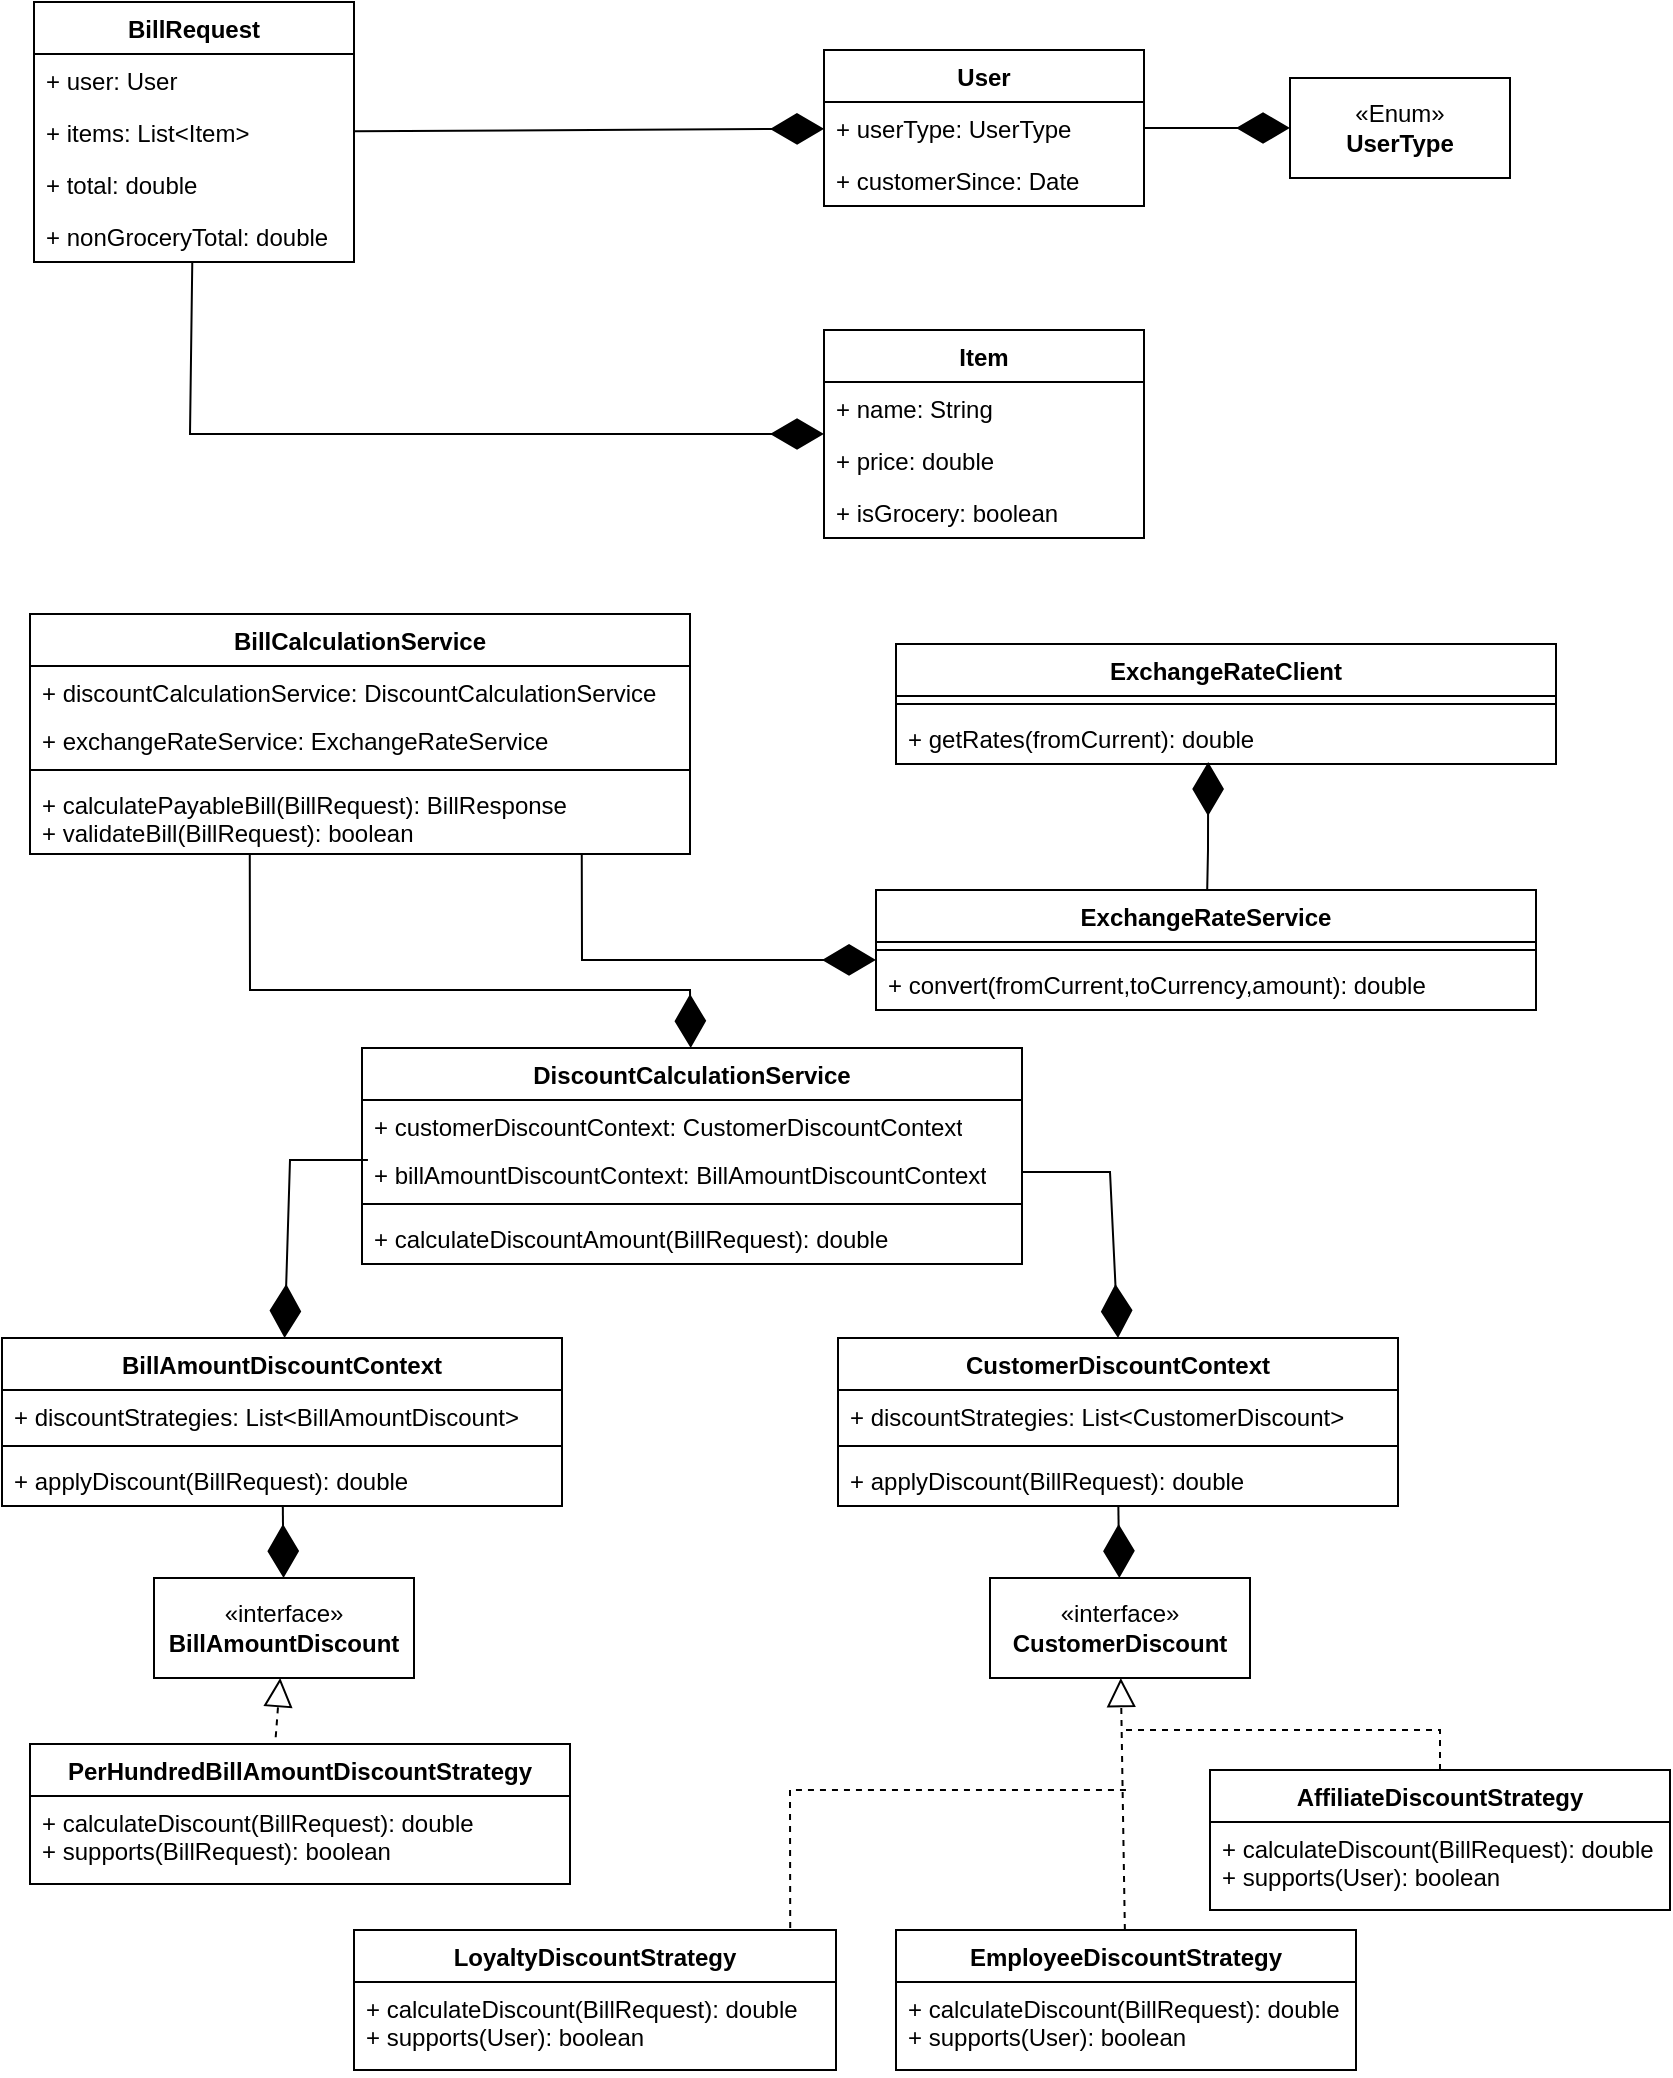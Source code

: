 <mxfile version="26.2.10">
  <diagram id="v6o0DWE4hbOOhTnBZozn" name="Page-3">
    <mxGraphModel dx="1113" dy="473" grid="1" gridSize="10" guides="1" tooltips="1" connect="1" arrows="1" fold="1" page="1" pageScale="1" pageWidth="850" pageHeight="1100" math="0" shadow="0">
      <root>
        <mxCell id="0" />
        <mxCell id="1" parent="0" />
        <mxCell id="tS09RRix7TfyH3BZMnXy-1" value="«interface»&lt;br&gt;&lt;b&gt;CustomerDiscount&lt;/b&gt;" style="html=1;whiteSpace=wrap;" parent="1" vertex="1">
          <mxGeometry x="510" y="844" width="130" height="50" as="geometry" />
        </mxCell>
        <mxCell id="tS09RRix7TfyH3BZMnXy-2" value="«interface»&lt;br&gt;&lt;b&gt;BillAmount&lt;/b&gt;&lt;b style=&quot;background-color: initial;&quot;&gt;Discount&lt;/b&gt;" style="html=1;whiteSpace=wrap;" parent="1" vertex="1">
          <mxGeometry x="92" y="844" width="130" height="50" as="geometry" />
        </mxCell>
        <mxCell id="tS09RRix7TfyH3BZMnXy-3" value="PerHundredBillAmountDiscountStrategy" style="swimlane;fontStyle=1;align=center;verticalAlign=top;childLayout=stackLayout;horizontal=1;startSize=26;horizontalStack=0;resizeParent=1;resizeParentMax=0;resizeLast=0;collapsible=1;marginBottom=0;whiteSpace=wrap;html=1;" parent="1" vertex="1">
          <mxGeometry x="30" y="927" width="270" height="70" as="geometry">
            <mxRectangle x="100" y="650" width="250" height="30" as="alternateBounds" />
          </mxGeometry>
        </mxCell>
        <mxCell id="tS09RRix7TfyH3BZMnXy-6" value="+ calculateDiscount(BillRequest): double&lt;div&gt;+ supports(BillRequest): boolean&lt;br&gt;&lt;/div&gt;" style="text;strokeColor=none;fillColor=none;align=left;verticalAlign=top;spacingLeft=4;spacingRight=4;overflow=hidden;rotatable=0;points=[[0,0.5],[1,0.5]];portConstraint=eastwest;whiteSpace=wrap;html=1;" parent="tS09RRix7TfyH3BZMnXy-3" vertex="1">
          <mxGeometry y="26" width="270" height="44" as="geometry" />
        </mxCell>
        <mxCell id="tS09RRix7TfyH3BZMnXy-9" value="" style="endArrow=block;dashed=1;endFill=0;endSize=12;html=1;rounded=0;exitX=0.455;exitY=-0.048;exitDx=0;exitDy=0;exitPerimeter=0;" parent="1" source="tS09RRix7TfyH3BZMnXy-3" target="tS09RRix7TfyH3BZMnXy-2" edge="1">
          <mxGeometry width="160" relative="1" as="geometry">
            <mxPoint x="312" y="954" as="sourcePoint" />
            <mxPoint x="472" y="954" as="targetPoint" />
          </mxGeometry>
        </mxCell>
        <mxCell id="tS09RRix7TfyH3BZMnXy-11" value="LoyaltyDiscountStrategy" style="swimlane;fontStyle=1;align=center;verticalAlign=top;childLayout=stackLayout;horizontal=1;startSize=26;horizontalStack=0;resizeParent=1;resizeParentMax=0;resizeLast=0;collapsible=1;marginBottom=0;whiteSpace=wrap;html=1;" parent="1" vertex="1">
          <mxGeometry x="192" y="1020" width="241" height="70" as="geometry">
            <mxRectangle x="100" y="650" width="250" height="30" as="alternateBounds" />
          </mxGeometry>
        </mxCell>
        <mxCell id="tS09RRix7TfyH3BZMnXy-12" value="+ calculateDiscount(BillRequest): double&lt;div&gt;+ supports(User): boolean&lt;br&gt;&lt;/div&gt;" style="text;strokeColor=none;fillColor=none;align=left;verticalAlign=top;spacingLeft=4;spacingRight=4;overflow=hidden;rotatable=0;points=[[0,0.5],[1,0.5]];portConstraint=eastwest;whiteSpace=wrap;html=1;" parent="tS09RRix7TfyH3BZMnXy-11" vertex="1">
          <mxGeometry y="26" width="241" height="44" as="geometry" />
        </mxCell>
        <mxCell id="tS09RRix7TfyH3BZMnXy-17" value="EmployeeDiscountStrategy" style="swimlane;fontStyle=1;align=center;verticalAlign=top;childLayout=stackLayout;horizontal=1;startSize=26;horizontalStack=0;resizeParent=1;resizeParentMax=0;resizeLast=0;collapsible=1;marginBottom=0;whiteSpace=wrap;html=1;" parent="1" vertex="1">
          <mxGeometry x="463" y="1020" width="230" height="70" as="geometry">
            <mxRectangle x="100" y="650" width="250" height="30" as="alternateBounds" />
          </mxGeometry>
        </mxCell>
        <mxCell id="tS09RRix7TfyH3BZMnXy-18" value="+ calculateDiscount(BillRequest): double&lt;div&gt;+ supports(User): boolean&lt;br&gt;&lt;/div&gt;" style="text;strokeColor=none;fillColor=none;align=left;verticalAlign=top;spacingLeft=4;spacingRight=4;overflow=hidden;rotatable=0;points=[[0,0.5],[1,0.5]];portConstraint=eastwest;whiteSpace=wrap;html=1;" parent="tS09RRix7TfyH3BZMnXy-17" vertex="1">
          <mxGeometry y="26" width="230" height="44" as="geometry" />
        </mxCell>
        <mxCell id="tS09RRix7TfyH3BZMnXy-20" value="AffiliateDiscountStrategy" style="swimlane;fontStyle=1;align=center;verticalAlign=top;childLayout=stackLayout;horizontal=1;startSize=26;horizontalStack=0;resizeParent=1;resizeParentMax=0;resizeLast=0;collapsible=1;marginBottom=0;whiteSpace=wrap;html=1;" parent="1" vertex="1">
          <mxGeometry x="620" y="940" width="230" height="70" as="geometry">
            <mxRectangle x="100" y="650" width="250" height="30" as="alternateBounds" />
          </mxGeometry>
        </mxCell>
        <mxCell id="tS09RRix7TfyH3BZMnXy-21" value="+ calculateDiscount(BillRequest): double&lt;div&gt;+ supports(User): boolean&lt;br&gt;&lt;/div&gt;" style="text;strokeColor=none;fillColor=none;align=left;verticalAlign=top;spacingLeft=4;spacingRight=4;overflow=hidden;rotatable=0;points=[[0,0.5],[1,0.5]];portConstraint=eastwest;whiteSpace=wrap;html=1;" parent="tS09RRix7TfyH3BZMnXy-20" vertex="1">
          <mxGeometry y="26" width="230" height="44" as="geometry" />
        </mxCell>
        <mxCell id="tS09RRix7TfyH3BZMnXy-24" value="" style="endArrow=none;dashed=1;endFill=0;endSize=12;html=1;rounded=0;exitX=0.5;exitY=0;exitDx=0;exitDy=0;" parent="1" source="tS09RRix7TfyH3BZMnXy-20" edge="1">
          <mxGeometry width="160" relative="1" as="geometry">
            <mxPoint x="770" y="870" as="sourcePoint" />
            <mxPoint x="578" y="920" as="targetPoint" />
            <Array as="points">
              <mxPoint x="735" y="920" />
            </Array>
          </mxGeometry>
        </mxCell>
        <mxCell id="tS09RRix7TfyH3BZMnXy-26" value="" style="endArrow=block;dashed=1;endFill=0;endSize=12;html=1;rounded=0;" parent="1" source="tS09RRix7TfyH3BZMnXy-17" target="tS09RRix7TfyH3BZMnXy-1" edge="1">
          <mxGeometry width="160" relative="1" as="geometry">
            <mxPoint x="574.5" y="1001" as="sourcePoint" />
            <mxPoint x="575.5" y="934" as="targetPoint" />
          </mxGeometry>
        </mxCell>
        <mxCell id="tS09RRix7TfyH3BZMnXy-30" value="" style="endArrow=none;dashed=1;endFill=0;endSize=12;html=1;rounded=0;exitX=0.905;exitY=-0.014;exitDx=0;exitDy=0;exitPerimeter=0;" parent="1" source="tS09RRix7TfyH3BZMnXy-11" edge="1">
          <mxGeometry width="160" relative="1" as="geometry">
            <mxPoint x="360" y="960" as="sourcePoint" />
            <mxPoint x="580" y="950" as="targetPoint" />
            <Array as="points">
              <mxPoint x="410" y="950" />
            </Array>
          </mxGeometry>
        </mxCell>
        <mxCell id="tS09RRix7TfyH3BZMnXy-31" value="BillAmountDiscountContext" style="swimlane;fontStyle=1;align=center;verticalAlign=top;childLayout=stackLayout;horizontal=1;startSize=26;horizontalStack=0;resizeParent=1;resizeParentMax=0;resizeLast=0;collapsible=1;marginBottom=0;whiteSpace=wrap;html=1;" parent="1" vertex="1">
          <mxGeometry x="16" y="724" width="280" height="84" as="geometry" />
        </mxCell>
        <mxCell id="tS09RRix7TfyH3BZMnXy-32" value="+ discountStrategies: List&amp;lt;BillAmountDiscount&amp;gt;" style="text;strokeColor=none;fillColor=none;align=left;verticalAlign=top;spacingLeft=4;spacingRight=4;overflow=hidden;rotatable=0;points=[[0,0.5],[1,0.5]];portConstraint=eastwest;whiteSpace=wrap;html=1;" parent="tS09RRix7TfyH3BZMnXy-31" vertex="1">
          <mxGeometry y="26" width="280" height="24" as="geometry" />
        </mxCell>
        <mxCell id="tS09RRix7TfyH3BZMnXy-33" value="" style="line;strokeWidth=1;fillColor=none;align=left;verticalAlign=middle;spacingTop=-1;spacingLeft=3;spacingRight=3;rotatable=0;labelPosition=right;points=[];portConstraint=eastwest;strokeColor=inherit;" parent="tS09RRix7TfyH3BZMnXy-31" vertex="1">
          <mxGeometry y="50" width="280" height="8" as="geometry" />
        </mxCell>
        <mxCell id="tS09RRix7TfyH3BZMnXy-34" value="+ applyDiscount(BillRequest): double" style="text;strokeColor=none;fillColor=none;align=left;verticalAlign=top;spacingLeft=4;spacingRight=4;overflow=hidden;rotatable=0;points=[[0,0.5],[1,0.5]];portConstraint=eastwest;whiteSpace=wrap;html=1;" parent="tS09RRix7TfyH3BZMnXy-31" vertex="1">
          <mxGeometry y="58" width="280" height="26" as="geometry" />
        </mxCell>
        <mxCell id="tS09RRix7TfyH3BZMnXy-35" value="CustomerDiscountContext" style="swimlane;fontStyle=1;align=center;verticalAlign=top;childLayout=stackLayout;horizontal=1;startSize=26;horizontalStack=0;resizeParent=1;resizeParentMax=0;resizeLast=0;collapsible=1;marginBottom=0;whiteSpace=wrap;html=1;" parent="1" vertex="1">
          <mxGeometry x="434" y="724" width="280" height="84" as="geometry" />
        </mxCell>
        <mxCell id="tS09RRix7TfyH3BZMnXy-36" value="+ discountStrategies: List&amp;lt;CustomerDiscount&amp;gt;" style="text;strokeColor=none;fillColor=none;align=left;verticalAlign=top;spacingLeft=4;spacingRight=4;overflow=hidden;rotatable=0;points=[[0,0.5],[1,0.5]];portConstraint=eastwest;whiteSpace=wrap;html=1;" parent="tS09RRix7TfyH3BZMnXy-35" vertex="1">
          <mxGeometry y="26" width="280" height="24" as="geometry" />
        </mxCell>
        <mxCell id="tS09RRix7TfyH3BZMnXy-37" value="" style="line;strokeWidth=1;fillColor=none;align=left;verticalAlign=middle;spacingTop=-1;spacingLeft=3;spacingRight=3;rotatable=0;labelPosition=right;points=[];portConstraint=eastwest;strokeColor=inherit;" parent="tS09RRix7TfyH3BZMnXy-35" vertex="1">
          <mxGeometry y="50" width="280" height="8" as="geometry" />
        </mxCell>
        <mxCell id="tS09RRix7TfyH3BZMnXy-38" value="+ applyDiscount(BillRequest): double" style="text;strokeColor=none;fillColor=none;align=left;verticalAlign=top;spacingLeft=4;spacingRight=4;overflow=hidden;rotatable=0;points=[[0,0.5],[1,0.5]];portConstraint=eastwest;whiteSpace=wrap;html=1;" parent="tS09RRix7TfyH3BZMnXy-35" vertex="1">
          <mxGeometry y="58" width="280" height="26" as="geometry" />
        </mxCell>
        <mxCell id="tS09RRix7TfyH3BZMnXy-39" value="" style="endArrow=diamondThin;endFill=1;endSize=24;html=1;rounded=0;" parent="1" source="tS09RRix7TfyH3BZMnXy-38" target="tS09RRix7TfyH3BZMnXy-1" edge="1">
          <mxGeometry width="160" relative="1" as="geometry">
            <mxPoint x="295" y="844" as="sourcePoint" />
            <mxPoint x="455" y="844" as="targetPoint" />
          </mxGeometry>
        </mxCell>
        <mxCell id="tS09RRix7TfyH3BZMnXy-40" value="" style="endArrow=diamondThin;endFill=1;endSize=24;html=1;rounded=0;" parent="1" source="tS09RRix7TfyH3BZMnXy-31" target="tS09RRix7TfyH3BZMnXy-2" edge="1">
          <mxGeometry width="160" relative="1" as="geometry">
            <mxPoint x="344" y="818" as="sourcePoint" />
            <mxPoint x="345" y="894" as="targetPoint" />
          </mxGeometry>
        </mxCell>
        <mxCell id="tS09RRix7TfyH3BZMnXy-42" value="DiscountCalculationService" style="swimlane;fontStyle=1;align=center;verticalAlign=top;childLayout=stackLayout;horizontal=1;startSize=26;horizontalStack=0;resizeParent=1;resizeParentMax=0;resizeLast=0;collapsible=1;marginBottom=0;whiteSpace=wrap;html=1;" parent="1" vertex="1">
          <mxGeometry x="196" y="579" width="330" height="108" as="geometry" />
        </mxCell>
        <mxCell id="tS09RRix7TfyH3BZMnXy-46" value="+ customerDiscountContext: CustomerDiscountContext" style="text;strokeColor=none;fillColor=none;align=left;verticalAlign=top;spacingLeft=4;spacingRight=4;overflow=hidden;rotatable=0;points=[[0,0.5],[1,0.5]];portConstraint=eastwest;whiteSpace=wrap;html=1;" parent="tS09RRix7TfyH3BZMnXy-42" vertex="1">
          <mxGeometry y="26" width="330" height="24" as="geometry" />
        </mxCell>
        <mxCell id="tS09RRix7TfyH3BZMnXy-43" value="+ billAmountDiscountContext: BillAmountDiscountContext" style="text;strokeColor=none;fillColor=none;align=left;verticalAlign=top;spacingLeft=4;spacingRight=4;overflow=hidden;rotatable=0;points=[[0,0.5],[1,0.5]];portConstraint=eastwest;whiteSpace=wrap;html=1;" parent="tS09RRix7TfyH3BZMnXy-42" vertex="1">
          <mxGeometry y="50" width="330" height="24" as="geometry" />
        </mxCell>
        <mxCell id="tS09RRix7TfyH3BZMnXy-44" value="" style="line;strokeWidth=1;fillColor=none;align=left;verticalAlign=middle;spacingTop=-1;spacingLeft=3;spacingRight=3;rotatable=0;labelPosition=right;points=[];portConstraint=eastwest;strokeColor=inherit;" parent="tS09RRix7TfyH3BZMnXy-42" vertex="1">
          <mxGeometry y="74" width="330" height="8" as="geometry" />
        </mxCell>
        <mxCell id="tS09RRix7TfyH3BZMnXy-47" value="+ calculateDiscountAmount(BillRequest): double" style="text;strokeColor=none;fillColor=none;align=left;verticalAlign=top;spacingLeft=4;spacingRight=4;overflow=hidden;rotatable=0;points=[[0,0.5],[1,0.5]];portConstraint=eastwest;whiteSpace=wrap;html=1;" parent="tS09RRix7TfyH3BZMnXy-42" vertex="1">
          <mxGeometry y="82" width="330" height="26" as="geometry" />
        </mxCell>
        <mxCell id="tS09RRix7TfyH3BZMnXy-48" value="" style="endArrow=diamondThin;endFill=1;endSize=24;html=1;rounded=0;exitX=0.009;exitY=0.25;exitDx=0;exitDy=0;exitPerimeter=0;" parent="1" source="tS09RRix7TfyH3BZMnXy-43" target="tS09RRix7TfyH3BZMnXy-31" edge="1">
          <mxGeometry width="160" relative="1" as="geometry">
            <mxPoint x="130" y="751" as="sourcePoint" />
            <mxPoint x="160" y="720" as="targetPoint" />
            <Array as="points">
              <mxPoint x="160" y="635" />
            </Array>
          </mxGeometry>
        </mxCell>
        <mxCell id="tS09RRix7TfyH3BZMnXy-49" value="" style="endArrow=diamondThin;endFill=1;endSize=24;html=1;rounded=0;entryX=0.5;entryY=0;entryDx=0;entryDy=0;" parent="1" source="tS09RRix7TfyH3BZMnXy-43" target="tS09RRix7TfyH3BZMnXy-35" edge="1">
          <mxGeometry width="160" relative="1" as="geometry">
            <mxPoint x="525" y="641" as="sourcePoint" />
            <mxPoint x="571" y="720" as="targetPoint" />
            <Array as="points">
              <mxPoint x="570" y="641" />
            </Array>
          </mxGeometry>
        </mxCell>
        <mxCell id="tS09RRix7TfyH3BZMnXy-50" value="BillRequest" style="swimlane;fontStyle=1;align=center;verticalAlign=top;childLayout=stackLayout;horizontal=1;startSize=26;horizontalStack=0;resizeParent=1;resizeParentMax=0;resizeLast=0;collapsible=1;marginBottom=0;whiteSpace=wrap;html=1;" parent="1" vertex="1">
          <mxGeometry x="32" y="56" width="160" height="130" as="geometry" />
        </mxCell>
        <mxCell id="tS09RRix7TfyH3BZMnXy-51" value="+ user: User" style="text;strokeColor=none;fillColor=none;align=left;verticalAlign=top;spacingLeft=4;spacingRight=4;overflow=hidden;rotatable=0;points=[[0,0.5],[1,0.5]];portConstraint=eastwest;whiteSpace=wrap;html=1;" parent="tS09RRix7TfyH3BZMnXy-50" vertex="1">
          <mxGeometry y="26" width="160" height="26" as="geometry" />
        </mxCell>
        <mxCell id="tS09RRix7TfyH3BZMnXy-56" value="+ items: List&amp;lt;Item&amp;gt;" style="text;strokeColor=none;fillColor=none;align=left;verticalAlign=top;spacingLeft=4;spacingRight=4;overflow=hidden;rotatable=0;points=[[0,0.5],[1,0.5]];portConstraint=eastwest;whiteSpace=wrap;html=1;" parent="tS09RRix7TfyH3BZMnXy-50" vertex="1">
          <mxGeometry y="52" width="160" height="26" as="geometry" />
        </mxCell>
        <mxCell id="tS09RRix7TfyH3BZMnXy-57" value="+ total: double" style="text;strokeColor=none;fillColor=none;align=left;verticalAlign=top;spacingLeft=4;spacingRight=4;overflow=hidden;rotatable=0;points=[[0,0.5],[1,0.5]];portConstraint=eastwest;whiteSpace=wrap;html=1;" parent="tS09RRix7TfyH3BZMnXy-50" vertex="1">
          <mxGeometry y="78" width="160" height="26" as="geometry" />
        </mxCell>
        <mxCell id="tS09RRix7TfyH3BZMnXy-58" value="+ nonGroceryTotal: double" style="text;strokeColor=none;fillColor=none;align=left;verticalAlign=top;spacingLeft=4;spacingRight=4;overflow=hidden;rotatable=0;points=[[0,0.5],[1,0.5]];portConstraint=eastwest;whiteSpace=wrap;html=1;" parent="tS09RRix7TfyH3BZMnXy-50" vertex="1">
          <mxGeometry y="104" width="160" height="26" as="geometry" />
        </mxCell>
        <mxCell id="tS09RRix7TfyH3BZMnXy-59" value="User" style="swimlane;fontStyle=1;align=center;verticalAlign=top;childLayout=stackLayout;horizontal=1;startSize=26;horizontalStack=0;resizeParent=1;resizeParentMax=0;resizeLast=0;collapsible=1;marginBottom=0;whiteSpace=wrap;html=1;" parent="1" vertex="1">
          <mxGeometry x="427" y="80" width="160" height="78" as="geometry" />
        </mxCell>
        <mxCell id="tS09RRix7TfyH3BZMnXy-60" value="+ userType: UserType" style="text;strokeColor=none;fillColor=none;align=left;verticalAlign=top;spacingLeft=4;spacingRight=4;overflow=hidden;rotatable=0;points=[[0,0.5],[1,0.5]];portConstraint=eastwest;whiteSpace=wrap;html=1;" parent="tS09RRix7TfyH3BZMnXy-59" vertex="1">
          <mxGeometry y="26" width="160" height="26" as="geometry" />
        </mxCell>
        <mxCell id="tS09RRix7TfyH3BZMnXy-63" value="+ customerSince: Date" style="text;strokeColor=none;fillColor=none;align=left;verticalAlign=top;spacingLeft=4;spacingRight=4;overflow=hidden;rotatable=0;points=[[0,0.5],[1,0.5]];portConstraint=eastwest;whiteSpace=wrap;html=1;" parent="tS09RRix7TfyH3BZMnXy-59" vertex="1">
          <mxGeometry y="52" width="160" height="26" as="geometry" />
        </mxCell>
        <mxCell id="tS09RRix7TfyH3BZMnXy-64" value="Item" style="swimlane;fontStyle=1;align=center;verticalAlign=top;childLayout=stackLayout;horizontal=1;startSize=26;horizontalStack=0;resizeParent=1;resizeParentMax=0;resizeLast=0;collapsible=1;marginBottom=0;whiteSpace=wrap;html=1;" parent="1" vertex="1">
          <mxGeometry x="427" y="220" width="160" height="104" as="geometry" />
        </mxCell>
        <mxCell id="tS09RRix7TfyH3BZMnXy-65" value="+ name: String" style="text;strokeColor=none;fillColor=none;align=left;verticalAlign=top;spacingLeft=4;spacingRight=4;overflow=hidden;rotatable=0;points=[[0,0.5],[1,0.5]];portConstraint=eastwest;whiteSpace=wrap;html=1;" parent="tS09RRix7TfyH3BZMnXy-64" vertex="1">
          <mxGeometry y="26" width="160" height="26" as="geometry" />
        </mxCell>
        <mxCell id="tS09RRix7TfyH3BZMnXy-66" value="+ price: double" style="text;strokeColor=none;fillColor=none;align=left;verticalAlign=top;spacingLeft=4;spacingRight=4;overflow=hidden;rotatable=0;points=[[0,0.5],[1,0.5]];portConstraint=eastwest;whiteSpace=wrap;html=1;" parent="tS09RRix7TfyH3BZMnXy-64" vertex="1">
          <mxGeometry y="52" width="160" height="26" as="geometry" />
        </mxCell>
        <mxCell id="tS09RRix7TfyH3BZMnXy-67" value="+ isGrocery: boolean" style="text;strokeColor=none;fillColor=none;align=left;verticalAlign=top;spacingLeft=4;spacingRight=4;overflow=hidden;rotatable=0;points=[[0,0.5],[1,0.5]];portConstraint=eastwest;whiteSpace=wrap;html=1;" parent="tS09RRix7TfyH3BZMnXy-64" vertex="1">
          <mxGeometry y="78" width="160" height="26" as="geometry" />
        </mxCell>
        <mxCell id="tS09RRix7TfyH3BZMnXy-68" value="«Enum»&lt;br&gt;&lt;b&gt;UserType&lt;/b&gt;" style="html=1;whiteSpace=wrap;" parent="1" vertex="1">
          <mxGeometry x="660" y="94" width="110" height="50" as="geometry" />
        </mxCell>
        <mxCell id="tS09RRix7TfyH3BZMnXy-69" value="" style="endArrow=diamondThin;endFill=1;endSize=24;html=1;rounded=0;" parent="1" source="tS09RRix7TfyH3BZMnXy-50" target="tS09RRix7TfyH3BZMnXy-64" edge="1">
          <mxGeometry width="160" relative="1" as="geometry">
            <mxPoint x="170" y="290" as="sourcePoint" />
            <mxPoint x="330" y="290" as="targetPoint" />
            <Array as="points">
              <mxPoint x="110" y="272" />
            </Array>
          </mxGeometry>
        </mxCell>
        <mxCell id="tS09RRix7TfyH3BZMnXy-70" value="" style="endArrow=diamondThin;endFill=1;endSize=24;html=1;rounded=0;" parent="1" source="tS09RRix7TfyH3BZMnXy-59" target="tS09RRix7TfyH3BZMnXy-68" edge="1">
          <mxGeometry width="160" relative="1" as="geometry">
            <mxPoint x="505" y="118.57" as="sourcePoint" />
            <mxPoint x="665" y="118.57" as="targetPoint" />
          </mxGeometry>
        </mxCell>
        <mxCell id="tS09RRix7TfyH3BZMnXy-72" value="" style="endArrow=diamondThin;endFill=1;endSize=24;html=1;rounded=0;" parent="1" source="tS09RRix7TfyH3BZMnXy-50" target="tS09RRix7TfyH3BZMnXy-59" edge="1">
          <mxGeometry width="160" relative="1" as="geometry">
            <mxPoint x="420" y="240" as="sourcePoint" />
            <mxPoint x="580" y="240" as="targetPoint" />
          </mxGeometry>
        </mxCell>
        <mxCell id="aIrdsEU-jt36RFeVO6t2-1" value="BillCalculationService" style="swimlane;fontStyle=1;align=center;verticalAlign=top;childLayout=stackLayout;horizontal=1;startSize=26;horizontalStack=0;resizeParent=1;resizeParentMax=0;resizeLast=0;collapsible=1;marginBottom=0;whiteSpace=wrap;html=1;" parent="1" vertex="1">
          <mxGeometry x="30" y="362" width="330" height="120" as="geometry" />
        </mxCell>
        <mxCell id="aIrdsEU-jt36RFeVO6t2-2" value="+ discountCalculationService: DiscountCalculationService" style="text;strokeColor=none;fillColor=none;align=left;verticalAlign=top;spacingLeft=4;spacingRight=4;overflow=hidden;rotatable=0;points=[[0,0.5],[1,0.5]];portConstraint=eastwest;whiteSpace=wrap;html=1;" parent="aIrdsEU-jt36RFeVO6t2-1" vertex="1">
          <mxGeometry y="26" width="330" height="24" as="geometry" />
        </mxCell>
        <mxCell id="aIrdsEU-jt36RFeVO6t2-3" value="+ exchangeRateService: ExchangeRateService" style="text;strokeColor=none;fillColor=none;align=left;verticalAlign=top;spacingLeft=4;spacingRight=4;overflow=hidden;rotatable=0;points=[[0,0.5],[1,0.5]];portConstraint=eastwest;whiteSpace=wrap;html=1;" parent="aIrdsEU-jt36RFeVO6t2-1" vertex="1">
          <mxGeometry y="50" width="330" height="24" as="geometry" />
        </mxCell>
        <mxCell id="aIrdsEU-jt36RFeVO6t2-4" value="" style="line;strokeWidth=1;fillColor=none;align=left;verticalAlign=middle;spacingTop=-1;spacingLeft=3;spacingRight=3;rotatable=0;labelPosition=right;points=[];portConstraint=eastwest;strokeColor=inherit;" parent="aIrdsEU-jt36RFeVO6t2-1" vertex="1">
          <mxGeometry y="74" width="330" height="8" as="geometry" />
        </mxCell>
        <mxCell id="aIrdsEU-jt36RFeVO6t2-6" value="+ calculatePayableBill(BillRequest): BillResponse&lt;div&gt;+ validateBill(BillRequest): boolean&lt;/div&gt;" style="text;strokeColor=none;fillColor=none;align=left;verticalAlign=top;spacingLeft=4;spacingRight=4;overflow=hidden;rotatable=0;points=[[0,0.5],[1,0.5]];portConstraint=eastwest;whiteSpace=wrap;html=1;" parent="aIrdsEU-jt36RFeVO6t2-1" vertex="1">
          <mxGeometry y="82" width="330" height="38" as="geometry" />
        </mxCell>
        <mxCell id="aIrdsEU-jt36RFeVO6t2-7" value="ExchangeRateService" style="swimlane;fontStyle=1;align=center;verticalAlign=top;childLayout=stackLayout;horizontal=1;startSize=26;horizontalStack=0;resizeParent=1;resizeParentMax=0;resizeLast=0;collapsible=1;marginBottom=0;whiteSpace=wrap;html=1;" parent="1" vertex="1">
          <mxGeometry x="453" y="500" width="330" height="60" as="geometry" />
        </mxCell>
        <mxCell id="aIrdsEU-jt36RFeVO6t2-10" value="" style="line;strokeWidth=1;fillColor=none;align=left;verticalAlign=middle;spacingTop=-1;spacingLeft=3;spacingRight=3;rotatable=0;labelPosition=right;points=[];portConstraint=eastwest;strokeColor=inherit;" parent="aIrdsEU-jt36RFeVO6t2-7" vertex="1">
          <mxGeometry y="26" width="330" height="8" as="geometry" />
        </mxCell>
        <mxCell id="aIrdsEU-jt36RFeVO6t2-11" value="+ convert(fromCurrent,toCurrency,amount): double" style="text;strokeColor=none;fillColor=none;align=left;verticalAlign=top;spacingLeft=4;spacingRight=4;overflow=hidden;rotatable=0;points=[[0,0.5],[1,0.5]];portConstraint=eastwest;whiteSpace=wrap;html=1;" parent="aIrdsEU-jt36RFeVO6t2-7" vertex="1">
          <mxGeometry y="34" width="330" height="26" as="geometry" />
        </mxCell>
        <mxCell id="aIrdsEU-jt36RFeVO6t2-13" value="" style="endArrow=diamondThin;endFill=1;endSize=24;html=1;rounded=0;exitX=0.333;exitY=1;exitDx=0;exitDy=0;exitPerimeter=0;" parent="1" source="aIrdsEU-jt36RFeVO6t2-6" target="tS09RRix7TfyH3BZMnXy-42" edge="1">
          <mxGeometry width="160" relative="1" as="geometry">
            <mxPoint x="164.97" y="514" as="sourcePoint" />
            <mxPoint x="202" y="695" as="targetPoint" />
            <Array as="points">
              <mxPoint x="140" y="550" />
              <mxPoint x="360" y="550" />
            </Array>
          </mxGeometry>
        </mxCell>
        <mxCell id="aIrdsEU-jt36RFeVO6t2-14" value="" style="endArrow=diamondThin;endFill=1;endSize=24;html=1;rounded=0;entryX=0;entryY=0.038;entryDx=0;entryDy=0;entryPerimeter=0;exitX=0.836;exitY=1;exitDx=0;exitDy=0;exitPerimeter=0;" parent="1" source="aIrdsEU-jt36RFeVO6t2-6" target="aIrdsEU-jt36RFeVO6t2-11" edge="1">
          <mxGeometry width="160" relative="1" as="geometry">
            <mxPoint x="305" y="510" as="sourcePoint" />
            <mxPoint x="532" y="601.5" as="targetPoint" />
            <Array as="points">
              <mxPoint x="306" y="535" />
            </Array>
          </mxGeometry>
        </mxCell>
        <mxCell id="QYaQdk2UmfD9AjV1nWe8-1" value="ExchangeRateClient" style="swimlane;fontStyle=1;align=center;verticalAlign=top;childLayout=stackLayout;horizontal=1;startSize=26;horizontalStack=0;resizeParent=1;resizeParentMax=0;resizeLast=0;collapsible=1;marginBottom=0;whiteSpace=wrap;html=1;" vertex="1" parent="1">
          <mxGeometry x="463" y="377" width="330" height="60" as="geometry" />
        </mxCell>
        <mxCell id="QYaQdk2UmfD9AjV1nWe8-2" value="" style="line;strokeWidth=1;fillColor=none;align=left;verticalAlign=middle;spacingTop=-1;spacingLeft=3;spacingRight=3;rotatable=0;labelPosition=right;points=[];portConstraint=eastwest;strokeColor=inherit;" vertex="1" parent="QYaQdk2UmfD9AjV1nWe8-1">
          <mxGeometry y="26" width="330" height="8" as="geometry" />
        </mxCell>
        <mxCell id="QYaQdk2UmfD9AjV1nWe8-3" value="+ getRates(fromCurrent): double" style="text;strokeColor=none;fillColor=none;align=left;verticalAlign=top;spacingLeft=4;spacingRight=4;overflow=hidden;rotatable=0;points=[[0,0.5],[1,0.5]];portConstraint=eastwest;whiteSpace=wrap;html=1;" vertex="1" parent="QYaQdk2UmfD9AjV1nWe8-1">
          <mxGeometry y="34" width="330" height="26" as="geometry" />
        </mxCell>
        <mxCell id="QYaQdk2UmfD9AjV1nWe8-4" value="" style="endArrow=diamondThin;endFill=1;endSize=24;html=1;rounded=0;entryX=0.473;entryY=0.962;entryDx=0;entryDy=0;entryPerimeter=0;" edge="1" parent="1" source="aIrdsEU-jt36RFeVO6t2-7" target="QYaQdk2UmfD9AjV1nWe8-3">
          <mxGeometry width="160" relative="1" as="geometry">
            <mxPoint x="610" y="510" as="sourcePoint" />
            <mxPoint x="620" y="475" as="targetPoint" />
            <Array as="points">
              <mxPoint x="619" y="480" />
            </Array>
          </mxGeometry>
        </mxCell>
      </root>
    </mxGraphModel>
  </diagram>
</mxfile>
